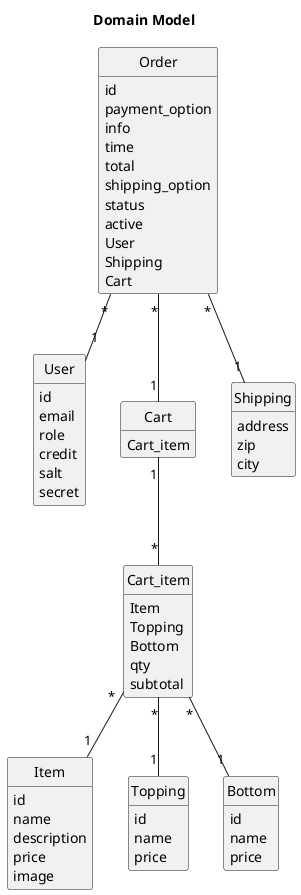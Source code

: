 @startuml
Title Domain Model

hide circle
hide methods

class User {
    id
    email
    role
    credit
    salt
    secret
}

class Item {
    id
    name
    description
    price
    image
}

class Topping {
    id
    name
    price
}

class Bottom {
    id
    name
    price
}

class Cart_item {
    Item
    Topping
    Bottom
    qty
    subtotal
}

class Cart {
    Cart_item
}


class Shipping {
    address
    zip
    city
}

class Order {
    id
    payment_option
    info
    time
    total
    shipping_option
    status
    active
    User
    Shipping
    Cart
}

Order "*" -- "1" Shipping
Order "*" -- "1" User
Order "*" -- "1" Cart
Cart "1" -- "*" Cart_item
Cart_item "*" -- "1" Topping
Cart_item "*" -- "1" Bottom
Cart_item "*" -- "1" Item




@enduml